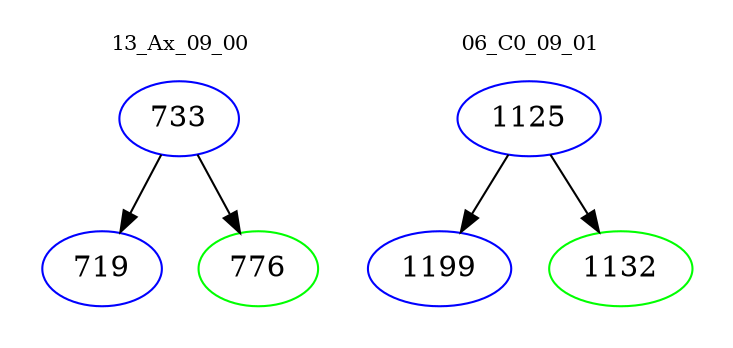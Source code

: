 digraph{
subgraph cluster_0 {
color = white
label = "13_Ax_09_00";
fontsize=10;
T0_733 [label="733", color="blue"]
T0_733 -> T0_719 [color="black"]
T0_719 [label="719", color="blue"]
T0_733 -> T0_776 [color="black"]
T0_776 [label="776", color="green"]
}
subgraph cluster_1 {
color = white
label = "06_C0_09_01";
fontsize=10;
T1_1125 [label="1125", color="blue"]
T1_1125 -> T1_1199 [color="black"]
T1_1199 [label="1199", color="blue"]
T1_1125 -> T1_1132 [color="black"]
T1_1132 [label="1132", color="green"]
}
}
